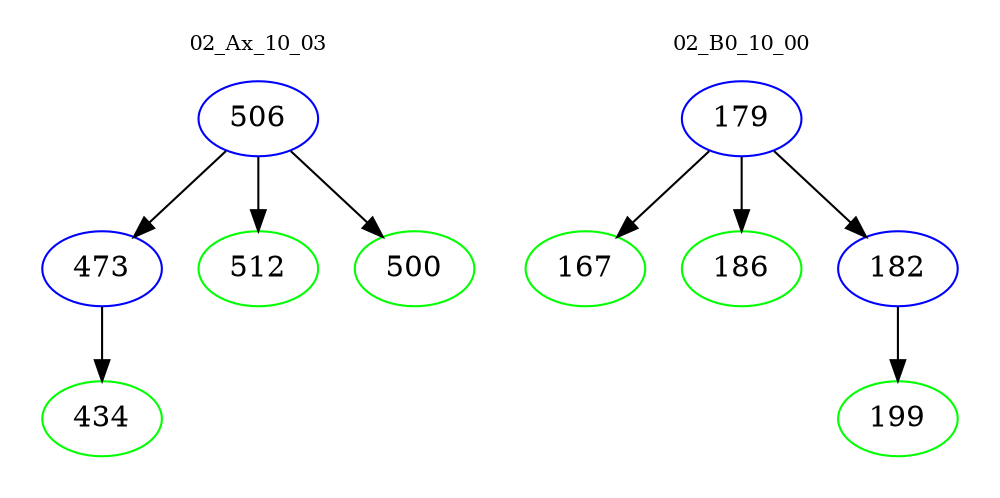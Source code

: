 digraph{
subgraph cluster_0 {
color = white
label = "02_Ax_10_03";
fontsize=10;
T0_506 [label="506", color="blue"]
T0_506 -> T0_473 [color="black"]
T0_473 [label="473", color="blue"]
T0_473 -> T0_434 [color="black"]
T0_434 [label="434", color="green"]
T0_506 -> T0_512 [color="black"]
T0_512 [label="512", color="green"]
T0_506 -> T0_500 [color="black"]
T0_500 [label="500", color="green"]
}
subgraph cluster_1 {
color = white
label = "02_B0_10_00";
fontsize=10;
T1_179 [label="179", color="blue"]
T1_179 -> T1_167 [color="black"]
T1_167 [label="167", color="green"]
T1_179 -> T1_186 [color="black"]
T1_186 [label="186", color="green"]
T1_179 -> T1_182 [color="black"]
T1_182 [label="182", color="blue"]
T1_182 -> T1_199 [color="black"]
T1_199 [label="199", color="green"]
}
}
